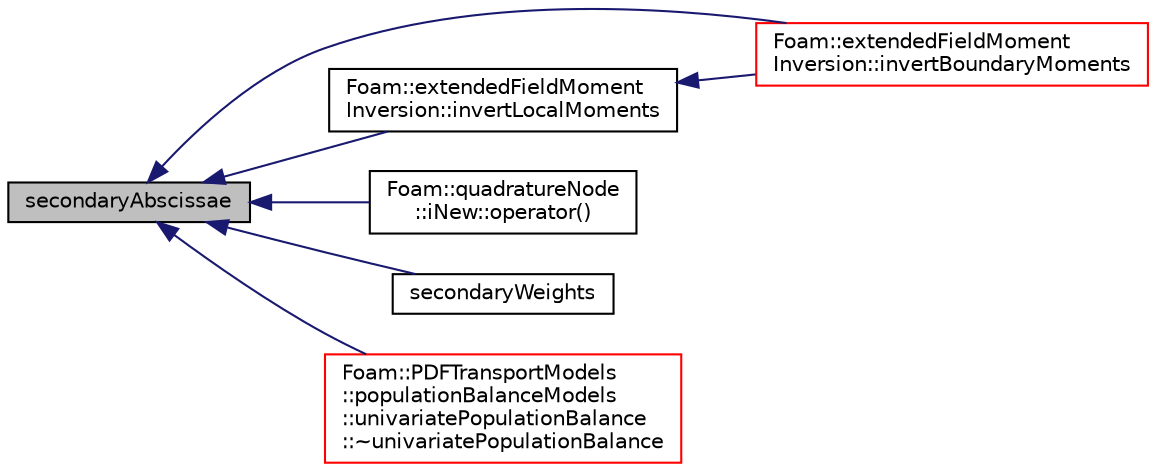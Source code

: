 digraph "secondaryAbscissae"
{
  bgcolor="transparent";
  edge [fontname="Helvetica",fontsize="10",labelfontname="Helvetica",labelfontsize="10"];
  node [fontname="Helvetica",fontsize="10",shape=record];
  rankdir="LR";
  Node1 [label="secondaryAbscissae",height=0.2,width=0.4,color="black", fillcolor="grey75", style="filled", fontcolor="black"];
  Node1 -> Node2 [dir="back",color="midnightblue",fontsize="10",style="solid",fontname="Helvetica"];
  Node2 [label="Foam::extendedFieldMoment\lInversion::invertBoundaryMoments",height=0.2,width=0.4,color="red",URL="$a00019.html#a0db254ceb34e9343bebd658750f9312d"];
  Node1 -> Node3 [dir="back",color="midnightblue",fontsize="10",style="solid",fontname="Helvetica"];
  Node3 [label="Foam::extendedFieldMoment\lInversion::invertLocalMoments",height=0.2,width=0.4,color="black",URL="$a00019.html#ae61ce7f3d511855a1d0eaf25c94d648f"];
  Node3 -> Node2 [dir="back",color="midnightblue",fontsize="10",style="solid",fontname="Helvetica"];
  Node1 -> Node4 [dir="back",color="midnightblue",fontsize="10",style="solid",fontname="Helvetica"];
  Node4 [label="Foam::quadratureNode\l::iNew::operator()",height=0.2,width=0.4,color="black",URL="$a00031.html#a7cf4b421db9b97300525a415cbae6d2c"];
  Node1 -> Node5 [dir="back",color="midnightblue",fontsize="10",style="solid",fontname="Helvetica"];
  Node5 [label="secondaryWeights",height=0.2,width=0.4,color="black",URL="$a00055.html#aaa0787d957d3b8ce80ecb60ccf5482d8"];
  Node1 -> Node6 [dir="back",color="midnightblue",fontsize="10",style="solid",fontname="Helvetica"];
  Node6 [label="Foam::PDFTransportModels\l::populationBalanceModels\l::univariatePopulationBalance\l::~univariatePopulationBalance",height=0.2,width=0.4,color="red",URL="$a00067.html#a91b7874c9f1109a0de2aa5366cb493cd"];
}
